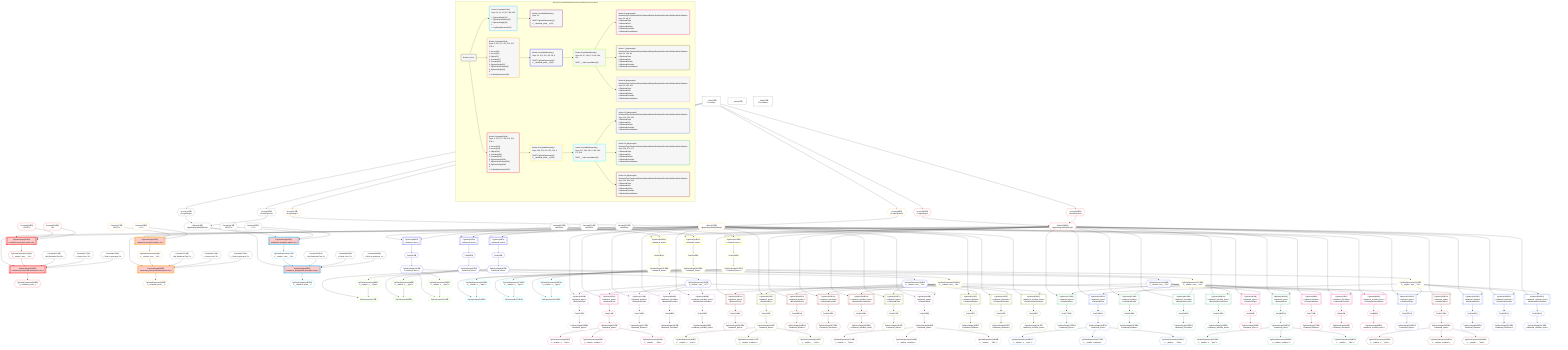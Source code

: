 %%{init: {'themeVariables': { 'fontSize': '12px'}}}%%
graph TD
    classDef path fill:#eee,stroke:#000,color:#000
    classDef plan fill:#fff,stroke-width:1px,color:#000
    classDef itemplan fill:#fff,stroke-width:2px,color:#000
    classDef unbatchedplan fill:#dff,stroke-width:1px,color:#000
    classDef sideeffectplan fill:#fcc,stroke-width:2px,color:#000
    classDef bucket fill:#f6f6f6,color:#000,stroke-width:2px,text-align:left


    %% plan dependencies
    Object16{{"Object[16∈0]<br />ᐸ{pgSettings,withPgClient}ᐳ"}}:::plan
    Access14{{"Access[14∈0]<br />ᐸ3.pgSettingsᐳ"}}:::plan
    Access15{{"Access[15∈0]<br />ᐸ3.withPgClientᐳ"}}:::plan
    Access14 & Access15 --> Object16
    __Value3["__Value[3∈0]<br />ᐸcontextᐳ"]:::plan
    __Value3 --> Access14
    __Value3 --> Access15
    __Value0["__Value[0∈0]"]:::plan
    __Value5["__Value[5∈0]<br />ᐸrootValueᐳ"]:::plan
    Constant11{{"Constant[11∈0]<br />ᐸ'POST'ᐳ"}}:::plan
    Constant12{{"Constant[12∈0]<br />ᐸ2ᐳ"}}:::plan
    Constant367{{"Constant[367∈0]<br />ᐸ'My Relational Post 1'ᐳ"}}:::plan
    Constant368{{"Constant[368∈0]<br />ᐸ'A post, innit? 1'ᐳ"}}:::plan
    Constant369{{"Constant[369∈0]<br />ᐸ'Such a great post. 1'ᐳ"}}:::plan
    Constant370{{"Constant[370∈0]<br />ᐸ'My Relational Post 2'ᐳ"}}:::plan
    Constant371{{"Constant[371∈0]<br />ᐸ'A post, innit? 2'ᐳ"}}:::plan
    Constant372{{"Constant[372∈0]<br />ᐸ'Such a great post. 2'ᐳ"}}:::plan
    Constant373{{"Constant[373∈0]<br />ᐸ1000000ᐳ"}}:::plan
    Constant374{{"Constant[374∈0]<br />ᐸ1000001ᐳ"}}:::plan
    Constant375{{"Constant[375∈0]<br />ᐸ1000002ᐳ"}}:::plan
    Constant376{{"Constant[376∈0]<br />ᐸ'My Relational Post 3'ᐳ"}}:::plan
    Constant377{{"Constant[377∈0]<br />ᐸ'A post, innit? 3'ᐳ"}}:::plan
    Constant378{{"Constant[378∈0]<br />ᐸ'Such a great post. 3'ᐳ"}}:::plan
    PgInsertSingle206[["PgInsertSingle[206∈9]<br />ᐸrelational_posts(id,title,description,note)ᐳ"]]:::sideeffectplan
    Object204{{"Object[204∈9]<br />ᐸ{pgSettings,withPgClient}ᐳ"}}:::plan
    PgClassExpression205{{"PgClassExpression[205∈9]<br />ᐸ__relation...ems__.”id”ᐳ"}}:::plan
    Object204 & PgClassExpression205 & Constant376 & Constant377 & Constant378 --> PgInsertSingle206
    PgInsertSingle201[["PgInsertSingle[201∈9]<br />ᐸrelational_items(type,author_id)ᐳ"]]:::sideeffectplan
    Constant199{{"Constant[199∈9]<br />ᐸ'POST'ᐳ"}}:::plan
    Constant200{{"Constant[200∈9]<br />ᐸ2ᐳ"}}:::plan
    Object204 & Constant199 & Constant200 --> PgInsertSingle201
    Access202{{"Access[202∈9]<br />ᐸ3.pgSettingsᐳ"}}:::plan
    Access203{{"Access[203∈9]<br />ᐸ3.withPgClientᐳ"}}:::plan
    Access202 & Access203 --> Object204
    __Value3 --> Access202
    __Value3 --> Access203
    PgInsertSingle201 --> PgClassExpression205
    PgClassExpression210{{"PgClassExpression[210∈9]<br />ᐸ__relational_posts__ᐳ"}}:::plan
    PgInsertSingle206 --> PgClassExpression210
    PgInsertSingle34[["PgInsertSingle[34∈3]<br />ᐸrelational_posts(id,title,description,note)ᐳ"]]:::sideeffectplan
    Object32{{"Object[32∈3]<br />ᐸ{pgSettings,withPgClient}ᐳ"}}:::plan
    PgClassExpression33{{"PgClassExpression[33∈3]<br />ᐸ__relation...ems__.”id”ᐳ"}}:::plan
    Object32 & PgClassExpression33 & Constant370 & Constant371 & Constant372 --> PgInsertSingle34
    PgInsertSingle29[["PgInsertSingle[29∈3]<br />ᐸrelational_items(type,author_id)ᐳ"]]:::sideeffectplan
    Constant27{{"Constant[27∈3]<br />ᐸ'POST'ᐳ"}}:::plan
    Constant28{{"Constant[28∈3]<br />ᐸ2ᐳ"}}:::plan
    Object32 & Constant27 & Constant28 --> PgInsertSingle29
    Access30{{"Access[30∈3]<br />ᐸ3.pgSettingsᐳ"}}:::plan
    Access31{{"Access[31∈3]<br />ᐸ3.withPgClientᐳ"}}:::plan
    Access30 & Access31 --> Object32
    __Value3 --> Access30
    __Value3 --> Access31
    PgInsertSingle29 --> PgClassExpression33
    PgClassExpression38{{"PgClassExpression[38∈3]<br />ᐸ__relational_posts__ᐳ"}}:::plan
    PgInsertSingle34 --> PgClassExpression38
    PgInsertSingle18[["PgInsertSingle[18∈1]<br />ᐸrelational_posts(id,title,description,note)ᐳ"]]:::sideeffectplan
    PgClassExpression17{{"PgClassExpression[17∈1]<br />ᐸ__relation...ems__.”id”ᐳ"}}:::plan
    Object16 & PgClassExpression17 & Constant367 & Constant368 & Constant369 --> PgInsertSingle18
    PgInsertSingle13[["PgInsertSingle[13∈1]<br />ᐸrelational_items(type,author_id)ᐳ"]]:::sideeffectplan
    Object16 & Constant11 & Constant12 --> PgInsertSingle13
    PgInsertSingle13 --> PgClassExpression17
    PgClassExpression22{{"PgClassExpression[22∈1]<br />ᐸ__relational_posts__ᐳ"}}:::plan
    PgInsertSingle18 --> PgClassExpression22
    PgSelect40[["PgSelect[40∈4]<br />ᐸrelational_itemsᐳ"]]:::plan
    Object32 & Constant373 --> PgSelect40
    PgSelect92[["PgSelect[92∈4]<br />ᐸrelational_itemsᐳ"]]:::plan
    Object32 & Constant374 --> PgSelect92
    PgSelect144[["PgSelect[144∈4]<br />ᐸrelational_itemsᐳ"]]:::plan
    Object32 & Constant375 --> PgSelect144
    PgSelect212[["PgSelect[212∈10]<br />ᐸrelational_itemsᐳ"]]:::plan
    Object204 & Constant373 --> PgSelect212
    PgSelect264[["PgSelect[264∈10]<br />ᐸrelational_itemsᐳ"]]:::plan
    Object204 & Constant374 --> PgSelect264
    PgSelect316[["PgSelect[316∈10]<br />ᐸrelational_itemsᐳ"]]:::plan
    Object204 & Constant375 --> PgSelect316
    First44{{"First[44∈4]"}}:::plan
    PgSelect40 --> First44
    PgSelectSingle45{{"PgSelectSingle[45∈4]<br />ᐸrelational_itemsᐳ"}}:::plan
    First44 --> PgSelectSingle45
    PgClassExpression48{{"PgClassExpression[48∈4]<br />ᐸ__relation...ems__.”id”ᐳ"}}:::plan
    PgSelectSingle45 --> PgClassExpression48
    First96{{"First[96∈4]"}}:::plan
    PgSelect92 --> First96
    PgSelectSingle97{{"PgSelectSingle[97∈4]<br />ᐸrelational_itemsᐳ"}}:::plan
    First96 --> PgSelectSingle97
    PgClassExpression100{{"PgClassExpression[100∈4]<br />ᐸ__relation...ems__.”id”ᐳ"}}:::plan
    PgSelectSingle97 --> PgClassExpression100
    First148{{"First[148∈4]"}}:::plan
    PgSelect144 --> First148
    PgSelectSingle149{{"PgSelectSingle[149∈4]<br />ᐸrelational_itemsᐳ"}}:::plan
    First148 --> PgSelectSingle149
    PgClassExpression152{{"PgClassExpression[152∈4]<br />ᐸ__relation...ems__.”id”ᐳ"}}:::plan
    PgSelectSingle149 --> PgClassExpression152
    First216{{"First[216∈10]"}}:::plan
    PgSelect212 --> First216
    PgSelectSingle217{{"PgSelectSingle[217∈10]<br />ᐸrelational_itemsᐳ"}}:::plan
    First216 --> PgSelectSingle217
    PgClassExpression220{{"PgClassExpression[220∈10]<br />ᐸ__relation...ems__.”id”ᐳ"}}:::plan
    PgSelectSingle217 --> PgClassExpression220
    First268{{"First[268∈10]"}}:::plan
    PgSelect264 --> First268
    PgSelectSingle269{{"PgSelectSingle[269∈10]<br />ᐸrelational_itemsᐳ"}}:::plan
    First268 --> PgSelectSingle269
    PgClassExpression272{{"PgClassExpression[272∈10]<br />ᐸ__relation...ems__.”id”ᐳ"}}:::plan
    PgSelectSingle269 --> PgClassExpression272
    First320{{"First[320∈10]"}}:::plan
    PgSelect316 --> First320
    PgSelectSingle321{{"PgSelectSingle[321∈10]<br />ᐸrelational_itemsᐳ"}}:::plan
    First320 --> PgSelectSingle321
    PgClassExpression324{{"PgClassExpression[324∈10]<br />ᐸ__relation...ems__.”id”ᐳ"}}:::plan
    PgSelectSingle321 --> PgClassExpression324
    PgPolymorphic47{{"PgPolymorphic[47∈5]"}}:::plan
    PgClassExpression46{{"PgClassExpression[46∈5]<br />ᐸ__relation...s__.”type”ᐳ"}}:::plan
    PgSelectSingle45 & PgClassExpression46 --> PgPolymorphic47
    PgPolymorphic99{{"PgPolymorphic[99∈5]"}}:::plan
    PgClassExpression98{{"PgClassExpression[98∈5]<br />ᐸ__relation...s__.”type”ᐳ"}}:::plan
    PgSelectSingle97 & PgClassExpression98 --> PgPolymorphic99
    PgPolymorphic151{{"PgPolymorphic[151∈5]"}}:::plan
    PgClassExpression150{{"PgClassExpression[150∈5]<br />ᐸ__relation...s__.”type”ᐳ"}}:::plan
    PgSelectSingle149 & PgClassExpression150 --> PgPolymorphic151
    PgPolymorphic219{{"PgPolymorphic[219∈11]"}}:::plan
    PgClassExpression218{{"PgClassExpression[218∈11]<br />ᐸ__relation...s__.”type”ᐳ"}}:::plan
    PgSelectSingle217 & PgClassExpression218 --> PgPolymorphic219
    PgPolymorphic271{{"PgPolymorphic[271∈11]"}}:::plan
    PgClassExpression270{{"PgClassExpression[270∈11]<br />ᐸ__relation...s__.”type”ᐳ"}}:::plan
    PgSelectSingle269 & PgClassExpression270 --> PgPolymorphic271
    PgPolymorphic323{{"PgPolymorphic[323∈11]"}}:::plan
    PgClassExpression322{{"PgClassExpression[322∈11]<br />ᐸ__relation...s__.”type”ᐳ"}}:::plan
    PgSelectSingle321 & PgClassExpression322 --> PgPolymorphic323
    PgSelectSingle45 --> PgClassExpression46
    PgSelectSingle97 --> PgClassExpression98
    PgSelectSingle149 --> PgClassExpression150
    PgSelectSingle217 --> PgClassExpression218
    PgSelectSingle269 --> PgClassExpression270
    PgSelectSingle321 --> PgClassExpression322
    PgSelect153[["PgSelect[153∈8]<br />ᐸrelational_topicsᐳ<br />ᐳRelationalTopic"]]:::plan
    Object32 & PgClassExpression152 --> PgSelect153
    PgSelect161[["PgSelect[161∈8]<br />ᐸrelational_postsᐳ<br />ᐳRelationalPost"]]:::plan
    Object32 & PgClassExpression152 --> PgSelect161
    PgSelect172[["PgSelect[172∈8]<br />ᐸrelational_dividersᐳ<br />ᐳRelationalDivider"]]:::plan
    Object32 & PgClassExpression152 --> PgSelect172
    PgSelect180[["PgSelect[180∈8]<br />ᐸrelational_checklistsᐳ<br />ᐳRelationalChecklist"]]:::plan
    Object32 & PgClassExpression152 --> PgSelect180
    PgSelect188[["PgSelect[188∈8]<br />ᐸrelational_checklist_itemsᐳ<br />ᐳRelationalChecklistItem"]]:::plan
    Object32 & PgClassExpression152 --> PgSelect188
    PgSelect325[["PgSelect[325∈14]<br />ᐸrelational_topicsᐳ<br />ᐳRelationalTopic"]]:::plan
    Object204 & PgClassExpression324 --> PgSelect325
    PgSelect333[["PgSelect[333∈14]<br />ᐸrelational_postsᐳ<br />ᐳRelationalPost"]]:::plan
    Object204 & PgClassExpression324 --> PgSelect333
    PgSelect344[["PgSelect[344∈14]<br />ᐸrelational_dividersᐳ<br />ᐳRelationalDivider"]]:::plan
    Object204 & PgClassExpression324 --> PgSelect344
    PgSelect352[["PgSelect[352∈14]<br />ᐸrelational_checklistsᐳ<br />ᐳRelationalChecklist"]]:::plan
    Object204 & PgClassExpression324 --> PgSelect352
    PgSelect360[["PgSelect[360∈14]<br />ᐸrelational_checklist_itemsᐳ<br />ᐳRelationalChecklistItem"]]:::plan
    Object204 & PgClassExpression324 --> PgSelect360
    First157{{"First[157∈8]"}}:::plan
    PgSelect153 --> First157
    PgSelectSingle158{{"PgSelectSingle[158∈8]<br />ᐸrelational_topicsᐳ"}}:::plan
    First157 --> PgSelectSingle158
    First165{{"First[165∈8]"}}:::plan
    PgSelect161 --> First165
    PgSelectSingle166{{"PgSelectSingle[166∈8]<br />ᐸrelational_postsᐳ"}}:::plan
    First165 --> PgSelectSingle166
    PgClassExpression168{{"PgClassExpression[168∈8]<br />ᐸ__relation...__.”title”ᐳ"}}:::plan
    PgSelectSingle166 --> PgClassExpression168
    PgClassExpression169{{"PgClassExpression[169∈8]<br />ᐸ__relation...scription”ᐳ"}}:::plan
    PgSelectSingle166 --> PgClassExpression169
    PgClassExpression170{{"PgClassExpression[170∈8]<br />ᐸ__relation...s__.”note”ᐳ"}}:::plan
    PgSelectSingle166 --> PgClassExpression170
    First176{{"First[176∈8]"}}:::plan
    PgSelect172 --> First176
    PgSelectSingle177{{"PgSelectSingle[177∈8]<br />ᐸrelational_dividersᐳ"}}:::plan
    First176 --> PgSelectSingle177
    First184{{"First[184∈8]"}}:::plan
    PgSelect180 --> First184
    PgSelectSingle185{{"PgSelectSingle[185∈8]<br />ᐸrelational_checklistsᐳ"}}:::plan
    First184 --> PgSelectSingle185
    First192{{"First[192∈8]"}}:::plan
    PgSelect188 --> First192
    PgSelectSingle193{{"PgSelectSingle[193∈8]<br />ᐸrelational_checklist_itemsᐳ"}}:::plan
    First192 --> PgSelectSingle193
    First329{{"First[329∈14]"}}:::plan
    PgSelect325 --> First329
    PgSelectSingle330{{"PgSelectSingle[330∈14]<br />ᐸrelational_topicsᐳ"}}:::plan
    First329 --> PgSelectSingle330
    First337{{"First[337∈14]"}}:::plan
    PgSelect333 --> First337
    PgSelectSingle338{{"PgSelectSingle[338∈14]<br />ᐸrelational_postsᐳ"}}:::plan
    First337 --> PgSelectSingle338
    PgClassExpression340{{"PgClassExpression[340∈14]<br />ᐸ__relation...__.”title”ᐳ"}}:::plan
    PgSelectSingle338 --> PgClassExpression340
    PgClassExpression341{{"PgClassExpression[341∈14]<br />ᐸ__relation...scription”ᐳ"}}:::plan
    PgSelectSingle338 --> PgClassExpression341
    PgClassExpression342{{"PgClassExpression[342∈14]<br />ᐸ__relation...s__.”note”ᐳ"}}:::plan
    PgSelectSingle338 --> PgClassExpression342
    First348{{"First[348∈14]"}}:::plan
    PgSelect344 --> First348
    PgSelectSingle349{{"PgSelectSingle[349∈14]<br />ᐸrelational_dividersᐳ"}}:::plan
    First348 --> PgSelectSingle349
    First356{{"First[356∈14]"}}:::plan
    PgSelect352 --> First356
    PgSelectSingle357{{"PgSelectSingle[357∈14]<br />ᐸrelational_checklistsᐳ"}}:::plan
    First356 --> PgSelectSingle357
    First364{{"First[364∈14]"}}:::plan
    PgSelect360 --> First364
    PgSelectSingle365{{"PgSelectSingle[365∈14]<br />ᐸrelational_checklist_itemsᐳ"}}:::plan
    First364 --> PgSelectSingle365
    PgSelect101[["PgSelect[101∈7]<br />ᐸrelational_topicsᐳ<br />ᐳRelationalTopic"]]:::plan
    Object32 & PgClassExpression100 --> PgSelect101
    PgSelect109[["PgSelect[109∈7]<br />ᐸrelational_postsᐳ<br />ᐳRelationalPost"]]:::plan
    Object32 & PgClassExpression100 --> PgSelect109
    PgSelect120[["PgSelect[120∈7]<br />ᐸrelational_dividersᐳ<br />ᐳRelationalDivider"]]:::plan
    Object32 & PgClassExpression100 --> PgSelect120
    PgSelect128[["PgSelect[128∈7]<br />ᐸrelational_checklistsᐳ<br />ᐳRelationalChecklist"]]:::plan
    Object32 & PgClassExpression100 --> PgSelect128
    PgSelect136[["PgSelect[136∈7]<br />ᐸrelational_checklist_itemsᐳ<br />ᐳRelationalChecklistItem"]]:::plan
    Object32 & PgClassExpression100 --> PgSelect136
    PgSelect273[["PgSelect[273∈13]<br />ᐸrelational_topicsᐳ<br />ᐳRelationalTopic"]]:::plan
    Object204 & PgClassExpression272 --> PgSelect273
    PgSelect281[["PgSelect[281∈13]<br />ᐸrelational_postsᐳ<br />ᐳRelationalPost"]]:::plan
    Object204 & PgClassExpression272 --> PgSelect281
    PgSelect292[["PgSelect[292∈13]<br />ᐸrelational_dividersᐳ<br />ᐳRelationalDivider"]]:::plan
    Object204 & PgClassExpression272 --> PgSelect292
    PgSelect300[["PgSelect[300∈13]<br />ᐸrelational_checklistsᐳ<br />ᐳRelationalChecklist"]]:::plan
    Object204 & PgClassExpression272 --> PgSelect300
    PgSelect308[["PgSelect[308∈13]<br />ᐸrelational_checklist_itemsᐳ<br />ᐳRelationalChecklistItem"]]:::plan
    Object204 & PgClassExpression272 --> PgSelect308
    First105{{"First[105∈7]"}}:::plan
    PgSelect101 --> First105
    PgSelectSingle106{{"PgSelectSingle[106∈7]<br />ᐸrelational_topicsᐳ"}}:::plan
    First105 --> PgSelectSingle106
    First113{{"First[113∈7]"}}:::plan
    PgSelect109 --> First113
    PgSelectSingle114{{"PgSelectSingle[114∈7]<br />ᐸrelational_postsᐳ"}}:::plan
    First113 --> PgSelectSingle114
    PgClassExpression116{{"PgClassExpression[116∈7]<br />ᐸ__relation...__.”title”ᐳ"}}:::plan
    PgSelectSingle114 --> PgClassExpression116
    PgClassExpression117{{"PgClassExpression[117∈7]<br />ᐸ__relation...scription”ᐳ"}}:::plan
    PgSelectSingle114 --> PgClassExpression117
    PgClassExpression118{{"PgClassExpression[118∈7]<br />ᐸ__relation...s__.”note”ᐳ"}}:::plan
    PgSelectSingle114 --> PgClassExpression118
    First124{{"First[124∈7]"}}:::plan
    PgSelect120 --> First124
    PgSelectSingle125{{"PgSelectSingle[125∈7]<br />ᐸrelational_dividersᐳ"}}:::plan
    First124 --> PgSelectSingle125
    First132{{"First[132∈7]"}}:::plan
    PgSelect128 --> First132
    PgSelectSingle133{{"PgSelectSingle[133∈7]<br />ᐸrelational_checklistsᐳ"}}:::plan
    First132 --> PgSelectSingle133
    First140{{"First[140∈7]"}}:::plan
    PgSelect136 --> First140
    PgSelectSingle141{{"PgSelectSingle[141∈7]<br />ᐸrelational_checklist_itemsᐳ"}}:::plan
    First140 --> PgSelectSingle141
    First277{{"First[277∈13]"}}:::plan
    PgSelect273 --> First277
    PgSelectSingle278{{"PgSelectSingle[278∈13]<br />ᐸrelational_topicsᐳ"}}:::plan
    First277 --> PgSelectSingle278
    First285{{"First[285∈13]"}}:::plan
    PgSelect281 --> First285
    PgSelectSingle286{{"PgSelectSingle[286∈13]<br />ᐸrelational_postsᐳ"}}:::plan
    First285 --> PgSelectSingle286
    PgClassExpression288{{"PgClassExpression[288∈13]<br />ᐸ__relation...__.”title”ᐳ"}}:::plan
    PgSelectSingle286 --> PgClassExpression288
    PgClassExpression289{{"PgClassExpression[289∈13]<br />ᐸ__relation...scription”ᐳ"}}:::plan
    PgSelectSingle286 --> PgClassExpression289
    PgClassExpression290{{"PgClassExpression[290∈13]<br />ᐸ__relation...s__.”note”ᐳ"}}:::plan
    PgSelectSingle286 --> PgClassExpression290
    First296{{"First[296∈13]"}}:::plan
    PgSelect292 --> First296
    PgSelectSingle297{{"PgSelectSingle[297∈13]<br />ᐸrelational_dividersᐳ"}}:::plan
    First296 --> PgSelectSingle297
    First304{{"First[304∈13]"}}:::plan
    PgSelect300 --> First304
    PgSelectSingle305{{"PgSelectSingle[305∈13]<br />ᐸrelational_checklistsᐳ"}}:::plan
    First304 --> PgSelectSingle305
    First312{{"First[312∈13]"}}:::plan
    PgSelect308 --> First312
    PgSelectSingle313{{"PgSelectSingle[313∈13]<br />ᐸrelational_checklist_itemsᐳ"}}:::plan
    First312 --> PgSelectSingle313
    PgSelect49[["PgSelect[49∈6]<br />ᐸrelational_topicsᐳ<br />ᐳRelationalTopic"]]:::plan
    Object32 & PgClassExpression48 --> PgSelect49
    PgSelect57[["PgSelect[57∈6]<br />ᐸrelational_postsᐳ<br />ᐳRelationalPost"]]:::plan
    Object32 & PgClassExpression48 --> PgSelect57
    PgSelect68[["PgSelect[68∈6]<br />ᐸrelational_dividersᐳ<br />ᐳRelationalDivider"]]:::plan
    Object32 & PgClassExpression48 --> PgSelect68
    PgSelect76[["PgSelect[76∈6]<br />ᐸrelational_checklistsᐳ<br />ᐳRelationalChecklist"]]:::plan
    Object32 & PgClassExpression48 --> PgSelect76
    PgSelect84[["PgSelect[84∈6]<br />ᐸrelational_checklist_itemsᐳ<br />ᐳRelationalChecklistItem"]]:::plan
    Object32 & PgClassExpression48 --> PgSelect84
    PgSelect221[["PgSelect[221∈12]<br />ᐸrelational_topicsᐳ<br />ᐳRelationalTopic"]]:::plan
    Object204 & PgClassExpression220 --> PgSelect221
    PgSelect229[["PgSelect[229∈12]<br />ᐸrelational_postsᐳ<br />ᐳRelationalPost"]]:::plan
    Object204 & PgClassExpression220 --> PgSelect229
    PgSelect240[["PgSelect[240∈12]<br />ᐸrelational_dividersᐳ<br />ᐳRelationalDivider"]]:::plan
    Object204 & PgClassExpression220 --> PgSelect240
    PgSelect248[["PgSelect[248∈12]<br />ᐸrelational_checklistsᐳ<br />ᐳRelationalChecklist"]]:::plan
    Object204 & PgClassExpression220 --> PgSelect248
    PgSelect256[["PgSelect[256∈12]<br />ᐸrelational_checklist_itemsᐳ<br />ᐳRelationalChecklistItem"]]:::plan
    Object204 & PgClassExpression220 --> PgSelect256
    First53{{"First[53∈6]"}}:::plan
    PgSelect49 --> First53
    PgSelectSingle54{{"PgSelectSingle[54∈6]<br />ᐸrelational_topicsᐳ"}}:::plan
    First53 --> PgSelectSingle54
    First61{{"First[61∈6]"}}:::plan
    PgSelect57 --> First61
    PgSelectSingle62{{"PgSelectSingle[62∈6]<br />ᐸrelational_postsᐳ"}}:::plan
    First61 --> PgSelectSingle62
    PgClassExpression64{{"PgClassExpression[64∈6]<br />ᐸ__relation...__.”title”ᐳ"}}:::plan
    PgSelectSingle62 --> PgClassExpression64
    PgClassExpression65{{"PgClassExpression[65∈6]<br />ᐸ__relation...scription”ᐳ"}}:::plan
    PgSelectSingle62 --> PgClassExpression65
    PgClassExpression66{{"PgClassExpression[66∈6]<br />ᐸ__relation...s__.”note”ᐳ"}}:::plan
    PgSelectSingle62 --> PgClassExpression66
    First72{{"First[72∈6]"}}:::plan
    PgSelect68 --> First72
    PgSelectSingle73{{"PgSelectSingle[73∈6]<br />ᐸrelational_dividersᐳ"}}:::plan
    First72 --> PgSelectSingle73
    First80{{"First[80∈6]"}}:::plan
    PgSelect76 --> First80
    PgSelectSingle81{{"PgSelectSingle[81∈6]<br />ᐸrelational_checklistsᐳ"}}:::plan
    First80 --> PgSelectSingle81
    First88{{"First[88∈6]"}}:::plan
    PgSelect84 --> First88
    PgSelectSingle89{{"PgSelectSingle[89∈6]<br />ᐸrelational_checklist_itemsᐳ"}}:::plan
    First88 --> PgSelectSingle89
    First225{{"First[225∈12]"}}:::plan
    PgSelect221 --> First225
    PgSelectSingle226{{"PgSelectSingle[226∈12]<br />ᐸrelational_topicsᐳ"}}:::plan
    First225 --> PgSelectSingle226
    First233{{"First[233∈12]"}}:::plan
    PgSelect229 --> First233
    PgSelectSingle234{{"PgSelectSingle[234∈12]<br />ᐸrelational_postsᐳ"}}:::plan
    First233 --> PgSelectSingle234
    PgClassExpression236{{"PgClassExpression[236∈12]<br />ᐸ__relation...__.”title”ᐳ"}}:::plan
    PgSelectSingle234 --> PgClassExpression236
    PgClassExpression237{{"PgClassExpression[237∈12]<br />ᐸ__relation...scription”ᐳ"}}:::plan
    PgSelectSingle234 --> PgClassExpression237
    PgClassExpression238{{"PgClassExpression[238∈12]<br />ᐸ__relation...s__.”note”ᐳ"}}:::plan
    PgSelectSingle234 --> PgClassExpression238
    First244{{"First[244∈12]"}}:::plan
    PgSelect240 --> First244
    PgSelectSingle245{{"PgSelectSingle[245∈12]<br />ᐸrelational_dividersᐳ"}}:::plan
    First244 --> PgSelectSingle245
    First252{{"First[252∈12]"}}:::plan
    PgSelect248 --> First252
    PgSelectSingle253{{"PgSelectSingle[253∈12]<br />ᐸrelational_checklistsᐳ"}}:::plan
    First252 --> PgSelectSingle253
    First260{{"First[260∈12]"}}:::plan
    PgSelect256 --> First260
    PgSelectSingle261{{"PgSelectSingle[261∈12]<br />ᐸrelational_checklist_itemsᐳ"}}:::plan
    First260 --> PgSelectSingle261

    %% define steps

    subgraph "Buckets for mutations/basics/create-relational-post-no-query"
    Bucket0("Bucket 0 (root)"):::bucket
    classDef bucket0 stroke:#696969
    class Bucket0,__Value0,__Value3,__Value5,Constant11,Constant12,Access14,Access15,Object16,Constant367,Constant368,Constant369,Constant370,Constant371,Constant372,Constant373,Constant374,Constant375,Constant376,Constant377,Constant378 bucket0
    Bucket1("Bucket 1 (mutationField)<br />Deps: 16, 11, 12, 367, 368, 369<br /><br />1: PgInsertSingle[13]<br />2: PgClassExpression[17]<br />3: PgInsertSingle[18]<br />4: <br />ᐳ: PgClassExpression[22]"):::bucket
    classDef bucket1 stroke:#00bfff
    class Bucket1,PgInsertSingle13,PgClassExpression17,PgInsertSingle18,PgClassExpression22 bucket1
    Bucket2("Bucket 2 (nullableBoundary)<br />Deps: 22<br /><br />ROOT PgClassExpression{1}ᐸ__relational_posts__ᐳ[22]"):::bucket
    classDef bucket2 stroke:#7f007f
    class Bucket2 bucket2
    Bucket3("Bucket 3 (mutationField)<br />Deps: 3, 370, 371, 372, 373, 374, 375, 5<br /><br />1: Access[30]<br />2: Access[31]<br />3: Object[32]<br />4: Constant[27]<br />5: Constant[28]<br />6: PgInsertSingle[29]<br />7: PgClassExpression[33]<br />8: PgInsertSingle[34]<br />9: <br />ᐳ: PgClassExpression[38]"):::bucket
    classDef bucket3 stroke:#ffa500
    class Bucket3,Constant27,Constant28,PgInsertSingle29,Access30,Access31,Object32,PgClassExpression33,PgInsertSingle34,PgClassExpression38 bucket3
    Bucket4("Bucket 4 (nullableBoundary)<br />Deps: 32, 373, 374, 375, 38, 5<br /><br />ROOT PgClassExpression{3}ᐸ__relational_posts__ᐳ[38]"):::bucket
    classDef bucket4 stroke:#0000ff
    class Bucket4,PgSelect40,First44,PgSelectSingle45,PgClassExpression48,PgSelect92,First96,PgSelectSingle97,PgClassExpression100,PgSelect144,First148,PgSelectSingle149,PgClassExpression152 bucket4
    Bucket5("Bucket 5 (nullableBoundary)<br />Deps: 45, 97, 149, 5, 32, 48, 100, 152<br /><br />ROOT __ValueᐸrootValueᐳ[5]"):::bucket
    classDef bucket5 stroke:#7fff00
    class Bucket5,PgClassExpression46,PgPolymorphic47,PgClassExpression98,PgPolymorphic99,PgClassExpression150,PgPolymorphic151 bucket5
    Bucket6("Bucket 6 (polymorphic)<br />RelationalTopic,RelationalPost,RelationalDivider,RelationalChecklist,RelationalChecklistItem<br />Deps: 32, 48, 47<br />ᐳRelationalTopic<br />ᐳRelationalPost<br />ᐳRelationalDivider<br />ᐳRelationalChecklist<br />ᐳRelationalChecklistItem"):::bucket
    classDef bucket6 stroke:#ff1493
    class Bucket6,PgSelect49,First53,PgSelectSingle54,PgSelect57,First61,PgSelectSingle62,PgClassExpression64,PgClassExpression65,PgClassExpression66,PgSelect68,First72,PgSelectSingle73,PgSelect76,First80,PgSelectSingle81,PgSelect84,First88,PgSelectSingle89 bucket6
    Bucket7("Bucket 7 (polymorphic)<br />RelationalTopic,RelationalPost,RelationalDivider,RelationalChecklist,RelationalChecklistItem<br />Deps: 32, 100, 99<br />ᐳRelationalTopic<br />ᐳRelationalPost<br />ᐳRelationalDivider<br />ᐳRelationalChecklist<br />ᐳRelationalChecklistItem"):::bucket
    classDef bucket7 stroke:#808000
    class Bucket7,PgSelect101,First105,PgSelectSingle106,PgSelect109,First113,PgSelectSingle114,PgClassExpression116,PgClassExpression117,PgClassExpression118,PgSelect120,First124,PgSelectSingle125,PgSelect128,First132,PgSelectSingle133,PgSelect136,First140,PgSelectSingle141 bucket7
    Bucket8("Bucket 8 (polymorphic)<br />RelationalTopic,RelationalPost,RelationalDivider,RelationalChecklist,RelationalChecklistItem<br />Deps: 32, 152, 151<br />ᐳRelationalTopic<br />ᐳRelationalPost<br />ᐳRelationalDivider<br />ᐳRelationalChecklist<br />ᐳRelationalChecklistItem"):::bucket
    classDef bucket8 stroke:#dda0dd
    class Bucket8,PgSelect153,First157,PgSelectSingle158,PgSelect161,First165,PgSelectSingle166,PgClassExpression168,PgClassExpression169,PgClassExpression170,PgSelect172,First176,PgSelectSingle177,PgSelect180,First184,PgSelectSingle185,PgSelect188,First192,PgSelectSingle193 bucket8
    Bucket9("Bucket 9 (mutationField)<br />Deps: 3, 376, 377, 378, 373, 374, 375, 5<br /><br />1: Access[202]<br />2: Access[203]<br />3: Object[204]<br />4: Constant[199]<br />5: Constant[200]<br />6: PgInsertSingle[201]<br />7: PgClassExpression[205]<br />8: PgInsertSingle[206]<br />9: <br />ᐳ: PgClassExpression[210]"):::bucket
    classDef bucket9 stroke:#ff0000
    class Bucket9,Constant199,Constant200,PgInsertSingle201,Access202,Access203,Object204,PgClassExpression205,PgInsertSingle206,PgClassExpression210 bucket9
    Bucket10("Bucket 10 (nullableBoundary)<br />Deps: 204, 373, 374, 375, 210, 5<br /><br />ROOT PgClassExpression{9}ᐸ__relational_posts__ᐳ[210]"):::bucket
    classDef bucket10 stroke:#ffff00
    class Bucket10,PgSelect212,First216,PgSelectSingle217,PgClassExpression220,PgSelect264,First268,PgSelectSingle269,PgClassExpression272,PgSelect316,First320,PgSelectSingle321,PgClassExpression324 bucket10
    Bucket11("Bucket 11 (nullableBoundary)<br />Deps: 217, 269, 321, 5, 204, 220, 272, 324<br /><br />ROOT __ValueᐸrootValueᐳ[5]"):::bucket
    classDef bucket11 stroke:#00ffff
    class Bucket11,PgClassExpression218,PgPolymorphic219,PgClassExpression270,PgPolymorphic271,PgClassExpression322,PgPolymorphic323 bucket11
    Bucket12("Bucket 12 (polymorphic)<br />RelationalTopic,RelationalPost,RelationalDivider,RelationalChecklist,RelationalChecklistItem<br />Deps: 204, 220, 219<br />ᐳRelationalTopic<br />ᐳRelationalPost<br />ᐳRelationalDivider<br />ᐳRelationalChecklist<br />ᐳRelationalChecklistItem"):::bucket
    classDef bucket12 stroke:#4169e1
    class Bucket12,PgSelect221,First225,PgSelectSingle226,PgSelect229,First233,PgSelectSingle234,PgClassExpression236,PgClassExpression237,PgClassExpression238,PgSelect240,First244,PgSelectSingle245,PgSelect248,First252,PgSelectSingle253,PgSelect256,First260,PgSelectSingle261 bucket12
    Bucket13("Bucket 13 (polymorphic)<br />RelationalTopic,RelationalPost,RelationalDivider,RelationalChecklist,RelationalChecklistItem<br />Deps: 204, 272, 271<br />ᐳRelationalTopic<br />ᐳRelationalPost<br />ᐳRelationalDivider<br />ᐳRelationalChecklist<br />ᐳRelationalChecklistItem"):::bucket
    classDef bucket13 stroke:#3cb371
    class Bucket13,PgSelect273,First277,PgSelectSingle278,PgSelect281,First285,PgSelectSingle286,PgClassExpression288,PgClassExpression289,PgClassExpression290,PgSelect292,First296,PgSelectSingle297,PgSelect300,First304,PgSelectSingle305,PgSelect308,First312,PgSelectSingle313 bucket13
    Bucket14("Bucket 14 (polymorphic)<br />RelationalTopic,RelationalPost,RelationalDivider,RelationalChecklist,RelationalChecklistItem<br />Deps: 204, 324, 323<br />ᐳRelationalTopic<br />ᐳRelationalPost<br />ᐳRelationalDivider<br />ᐳRelationalChecklist<br />ᐳRelationalChecklistItem"):::bucket
    classDef bucket14 stroke:#a52a2a
    class Bucket14,PgSelect325,First329,PgSelectSingle330,PgSelect333,First337,PgSelectSingle338,PgClassExpression340,PgClassExpression341,PgClassExpression342,PgSelect344,First348,PgSelectSingle349,PgSelect352,First356,PgSelectSingle357,PgSelect360,First364,PgSelectSingle365 bucket14
    Bucket0 --> Bucket1 & Bucket3 & Bucket9
    Bucket1 --> Bucket2
    Bucket3 --> Bucket4
    Bucket4 --> Bucket5
    Bucket5 --> Bucket6 & Bucket7 & Bucket8
    Bucket9 --> Bucket10
    Bucket10 --> Bucket11
    Bucket11 --> Bucket12 & Bucket13 & Bucket14
    end